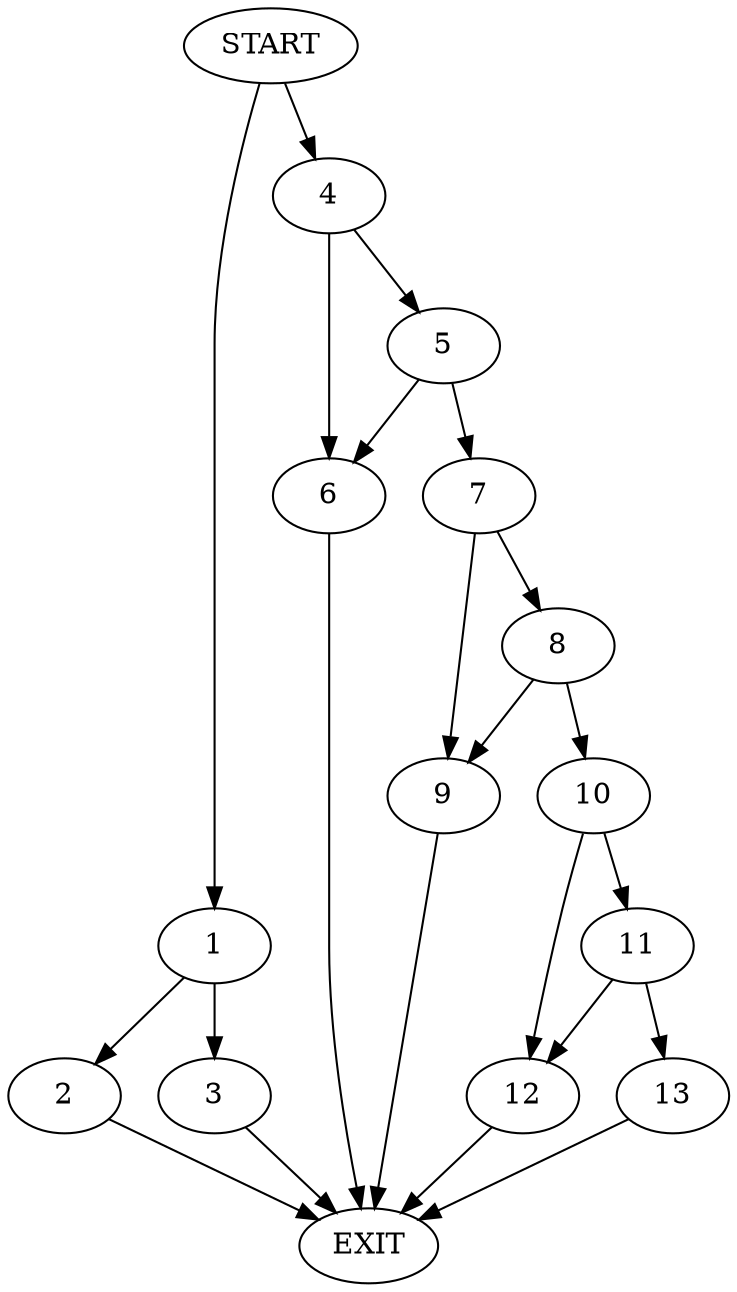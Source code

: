 digraph {
0 [label="START"]
14 [label="EXIT"]
0 -> 1
1 -> 2
1 -> 3
2 -> 14
3 -> 14
0 -> 4
4 -> 5
4 -> 6
6 -> 14
5 -> 7
5 -> 6
7 -> 8
7 -> 9
9 -> 14
8 -> 9
8 -> 10
10 -> 11
10 -> 12
12 -> 14
11 -> 12
11 -> 13
13 -> 14
}
